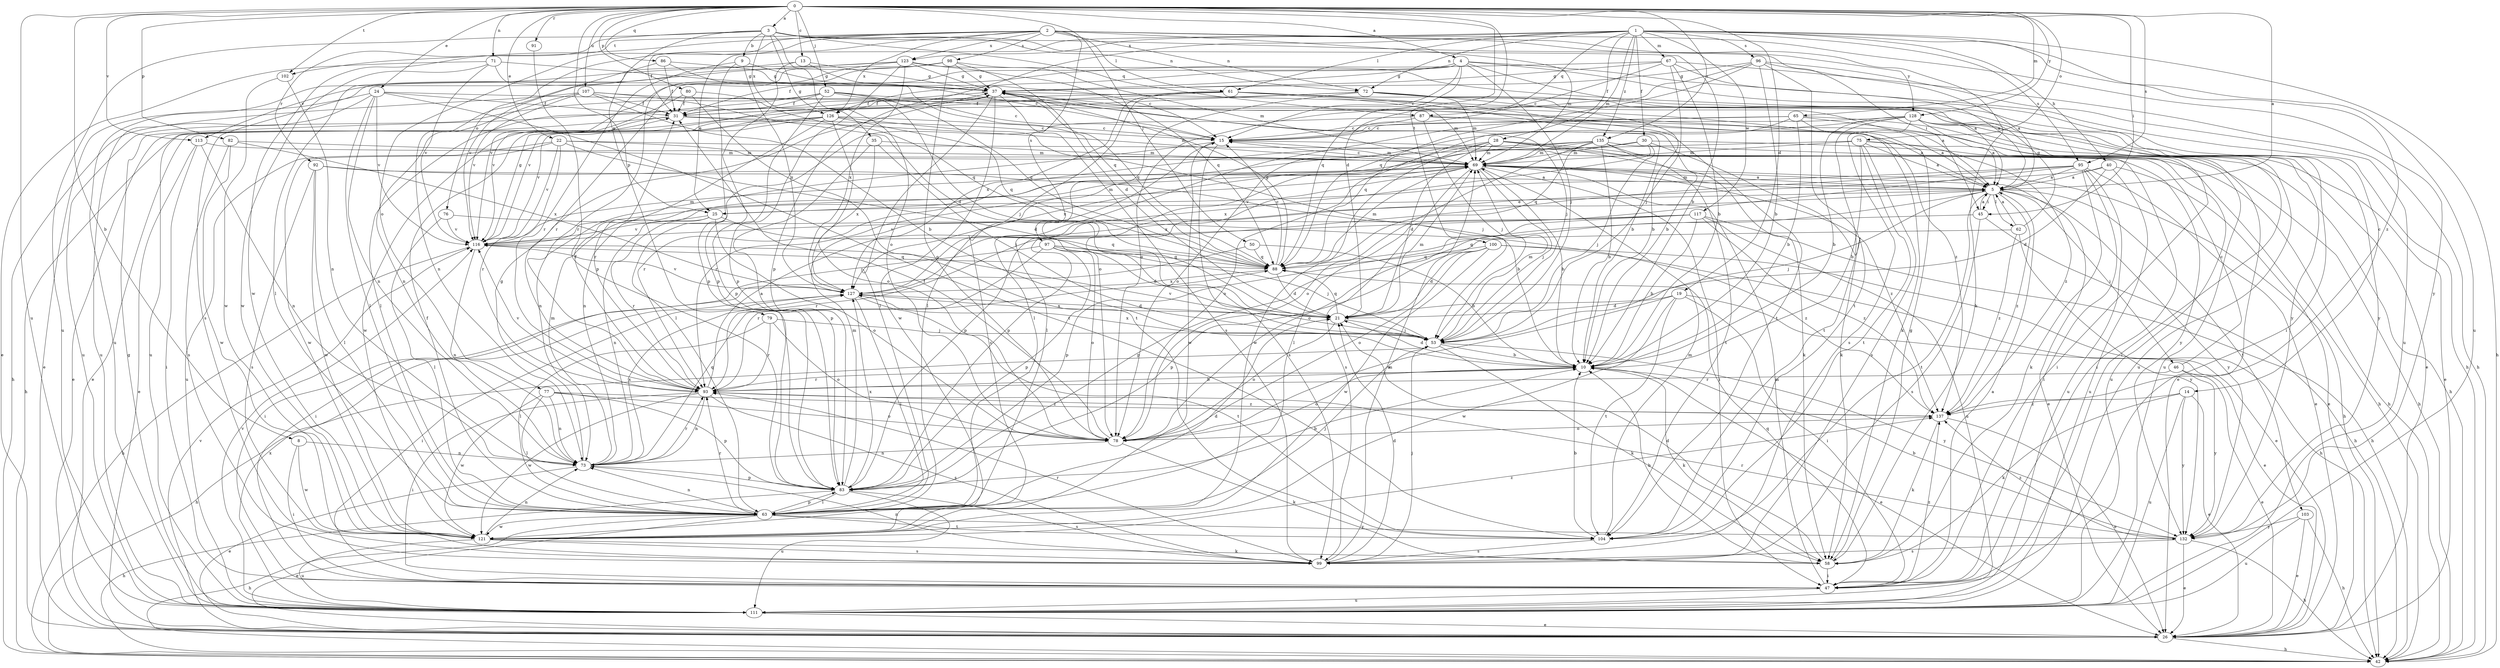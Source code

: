 strict digraph  {
0;
1;
2;
3;
4;
5;
8;
9;
10;
13;
14;
15;
19;
21;
22;
24;
25;
26;
28;
30;
31;
35;
37;
40;
42;
45;
46;
47;
50;
52;
53;
58;
61;
62;
63;
65;
67;
69;
71;
72;
73;
75;
76;
77;
78;
79;
80;
82;
83;
86;
87;
88;
91;
92;
93;
95;
96;
97;
98;
99;
100;
102;
103;
104;
107;
111;
113;
116;
117;
121;
123;
126;
127;
128;
132;
135;
137;
0 -> 3  [label=a];
0 -> 4  [label=a];
0 -> 5  [label=a];
0 -> 8  [label=b];
0 -> 13  [label=c];
0 -> 19  [label=d];
0 -> 21  [label=d];
0 -> 22  [label=e];
0 -> 24  [label=e];
0 -> 45  [label=i];
0 -> 50  [label=j];
0 -> 52  [label=j];
0 -> 65  [label=m];
0 -> 71  [label=n];
0 -> 75  [label=o];
0 -> 79  [label=p];
0 -> 80  [label=p];
0 -> 82  [label=p];
0 -> 86  [label=q];
0 -> 91  [label=r];
0 -> 95  [label=s];
0 -> 100  [label=t];
0 -> 102  [label=t];
0 -> 107  [label=u];
0 -> 111  [label=u];
0 -> 113  [label=v];
0 -> 128  [label=y];
0 -> 135  [label=z];
1 -> 25  [label=e];
1 -> 28  [label=f];
1 -> 30  [label=f];
1 -> 40  [label=h];
1 -> 42  [label=h];
1 -> 61  [label=l];
1 -> 67  [label=m];
1 -> 69  [label=m];
1 -> 72  [label=n];
1 -> 83  [label=p];
1 -> 87  [label=q];
1 -> 95  [label=s];
1 -> 96  [label=s];
1 -> 111  [label=u];
1 -> 117  [label=w];
1 -> 123  [label=x];
1 -> 135  [label=z];
1 -> 137  [label=z];
2 -> 31  [label=f];
2 -> 58  [label=k];
2 -> 61  [label=l];
2 -> 69  [label=m];
2 -> 72  [label=n];
2 -> 76  [label=o];
2 -> 77  [label=o];
2 -> 97  [label=s];
2 -> 98  [label=s];
2 -> 102  [label=t];
2 -> 121  [label=w];
2 -> 123  [label=x];
2 -> 126  [label=x];
2 -> 128  [label=y];
2 -> 132  [label=y];
3 -> 9  [label=b];
3 -> 10  [label=b];
3 -> 25  [label=e];
3 -> 35  [label=g];
3 -> 45  [label=i];
3 -> 72  [label=n];
3 -> 78  [label=o];
3 -> 87  [label=q];
3 -> 92  [label=r];
3 -> 111  [label=u];
3 -> 126  [label=x];
4 -> 5  [label=a];
4 -> 14  [label=c];
4 -> 15  [label=c];
4 -> 37  [label=g];
4 -> 42  [label=h];
4 -> 53  [label=j];
4 -> 88  [label=q];
4 -> 113  [label=v];
4 -> 126  [label=x];
5 -> 25  [label=e];
5 -> 45  [label=i];
5 -> 46  [label=i];
5 -> 53  [label=j];
5 -> 62  [label=l];
5 -> 69  [label=m];
5 -> 78  [label=o];
5 -> 103  [label=t];
5 -> 104  [label=t];
5 -> 132  [label=y];
5 -> 137  [label=z];
8 -> 47  [label=i];
8 -> 73  [label=n];
8 -> 121  [label=w];
9 -> 37  [label=g];
9 -> 83  [label=p];
9 -> 93  [label=r];
9 -> 127  [label=x];
10 -> 21  [label=d];
10 -> 26  [label=e];
10 -> 58  [label=k];
10 -> 78  [label=o];
10 -> 93  [label=r];
13 -> 15  [label=c];
13 -> 37  [label=g];
13 -> 63  [label=l];
13 -> 83  [label=p];
14 -> 26  [label=e];
14 -> 58  [label=k];
14 -> 111  [label=u];
14 -> 132  [label=y];
14 -> 137  [label=z];
15 -> 69  [label=m];
15 -> 73  [label=n];
15 -> 99  [label=s];
15 -> 121  [label=w];
19 -> 21  [label=d];
19 -> 26  [label=e];
19 -> 47  [label=i];
19 -> 78  [label=o];
19 -> 104  [label=t];
19 -> 121  [label=w];
21 -> 53  [label=j];
21 -> 69  [label=m];
21 -> 78  [label=o];
21 -> 88  [label=q];
21 -> 127  [label=x];
22 -> 21  [label=d];
22 -> 69  [label=m];
22 -> 93  [label=r];
22 -> 111  [label=u];
22 -> 116  [label=v];
22 -> 121  [label=w];
22 -> 132  [label=y];
24 -> 26  [label=e];
24 -> 31  [label=f];
24 -> 63  [label=l];
24 -> 73  [label=n];
24 -> 104  [label=t];
24 -> 111  [label=u];
24 -> 116  [label=v];
24 -> 132  [label=y];
25 -> 69  [label=m];
25 -> 73  [label=n];
25 -> 78  [label=o];
25 -> 88  [label=q];
25 -> 93  [label=r];
25 -> 116  [label=v];
26 -> 42  [label=h];
26 -> 116  [label=v];
28 -> 21  [label=d];
28 -> 42  [label=h];
28 -> 47  [label=i];
28 -> 58  [label=k];
28 -> 63  [label=l];
28 -> 69  [label=m];
28 -> 78  [label=o];
28 -> 121  [label=w];
30 -> 42  [label=h];
30 -> 53  [label=j];
30 -> 58  [label=k];
30 -> 69  [label=m];
30 -> 93  [label=r];
30 -> 127  [label=x];
31 -> 15  [label=c];
31 -> 26  [label=e];
31 -> 69  [label=m];
31 -> 121  [label=w];
35 -> 53  [label=j];
35 -> 69  [label=m];
35 -> 83  [label=p];
35 -> 127  [label=x];
37 -> 31  [label=f];
37 -> 53  [label=j];
37 -> 58  [label=k];
37 -> 63  [label=l];
37 -> 88  [label=q];
37 -> 99  [label=s];
37 -> 121  [label=w];
40 -> 5  [label=a];
40 -> 21  [label=d];
40 -> 26  [label=e];
40 -> 83  [label=p];
40 -> 111  [label=u];
45 -> 5  [label=a];
45 -> 42  [label=h];
45 -> 88  [label=q];
45 -> 99  [label=s];
46 -> 15  [label=c];
46 -> 26  [label=e];
46 -> 93  [label=r];
46 -> 132  [label=y];
47 -> 5  [label=a];
47 -> 69  [label=m];
47 -> 88  [label=q];
47 -> 111  [label=u];
47 -> 137  [label=z];
50 -> 10  [label=b];
50 -> 47  [label=i];
50 -> 88  [label=q];
52 -> 10  [label=b];
52 -> 15  [label=c];
52 -> 31  [label=f];
52 -> 53  [label=j];
52 -> 63  [label=l];
52 -> 83  [label=p];
52 -> 88  [label=q];
52 -> 111  [label=u];
53 -> 10  [label=b];
53 -> 42  [label=h];
53 -> 58  [label=k];
53 -> 69  [label=m];
53 -> 116  [label=v];
53 -> 127  [label=x];
53 -> 132  [label=y];
58 -> 10  [label=b];
58 -> 21  [label=d];
58 -> 37  [label=g];
58 -> 47  [label=i];
61 -> 10  [label=b];
61 -> 26  [label=e];
61 -> 31  [label=f];
61 -> 63  [label=l];
61 -> 69  [label=m];
61 -> 104  [label=t];
61 -> 116  [label=v];
61 -> 127  [label=x];
62 -> 5  [label=a];
62 -> 37  [label=g];
62 -> 83  [label=p];
62 -> 132  [label=y];
62 -> 137  [label=z];
63 -> 21  [label=d];
63 -> 26  [label=e];
63 -> 31  [label=f];
63 -> 42  [label=h];
63 -> 53  [label=j];
63 -> 73  [label=n];
63 -> 83  [label=p];
63 -> 93  [label=r];
63 -> 104  [label=t];
63 -> 121  [label=w];
63 -> 132  [label=y];
65 -> 5  [label=a];
65 -> 10  [label=b];
65 -> 15  [label=c];
65 -> 42  [label=h];
65 -> 63  [label=l];
65 -> 88  [label=q];
65 -> 111  [label=u];
67 -> 5  [label=a];
67 -> 10  [label=b];
67 -> 15  [label=c];
67 -> 31  [label=f];
67 -> 37  [label=g];
67 -> 42  [label=h];
67 -> 53  [label=j];
69 -> 5  [label=a];
69 -> 10  [label=b];
69 -> 15  [label=c];
69 -> 26  [label=e];
69 -> 42  [label=h];
69 -> 47  [label=i];
69 -> 53  [label=j];
69 -> 99  [label=s];
69 -> 127  [label=x];
69 -> 137  [label=z];
71 -> 26  [label=e];
71 -> 37  [label=g];
71 -> 88  [label=q];
71 -> 116  [label=v];
71 -> 121  [label=w];
72 -> 5  [label=a];
72 -> 10  [label=b];
72 -> 31  [label=f];
72 -> 69  [label=m];
72 -> 78  [label=o];
72 -> 111  [label=u];
72 -> 132  [label=y];
73 -> 26  [label=e];
73 -> 37  [label=g];
73 -> 69  [label=m];
73 -> 83  [label=p];
73 -> 88  [label=q];
73 -> 93  [label=r];
73 -> 127  [label=x];
75 -> 5  [label=a];
75 -> 10  [label=b];
75 -> 47  [label=i];
75 -> 69  [label=m];
75 -> 73  [label=n];
75 -> 99  [label=s];
75 -> 104  [label=t];
75 -> 137  [label=z];
76 -> 63  [label=l];
76 -> 116  [label=v];
76 -> 137  [label=z];
77 -> 63  [label=l];
77 -> 73  [label=n];
77 -> 78  [label=o];
77 -> 83  [label=p];
77 -> 121  [label=w];
77 -> 137  [label=z];
78 -> 31  [label=f];
78 -> 58  [label=k];
78 -> 73  [label=n];
79 -> 53  [label=j];
79 -> 63  [label=l];
79 -> 78  [label=o];
79 -> 93  [label=r];
80 -> 31  [label=f];
80 -> 88  [label=q];
80 -> 104  [label=t];
80 -> 116  [label=v];
82 -> 69  [label=m];
82 -> 99  [label=s];
82 -> 121  [label=w];
82 -> 127  [label=x];
83 -> 10  [label=b];
83 -> 42  [label=h];
83 -> 63  [label=l];
83 -> 69  [label=m];
83 -> 99  [label=s];
83 -> 111  [label=u];
83 -> 127  [label=x];
86 -> 15  [label=c];
86 -> 31  [label=f];
86 -> 37  [label=g];
86 -> 116  [label=v];
87 -> 5  [label=a];
87 -> 15  [label=c];
87 -> 26  [label=e];
87 -> 53  [label=j];
87 -> 63  [label=l];
88 -> 15  [label=c];
88 -> 21  [label=d];
88 -> 37  [label=g];
88 -> 69  [label=m];
88 -> 127  [label=x];
91 -> 83  [label=p];
92 -> 5  [label=a];
92 -> 10  [label=b];
92 -> 63  [label=l];
92 -> 99  [label=s];
92 -> 121  [label=w];
93 -> 5  [label=a];
93 -> 10  [label=b];
93 -> 31  [label=f];
93 -> 47  [label=i];
93 -> 73  [label=n];
93 -> 99  [label=s];
93 -> 116  [label=v];
93 -> 121  [label=w];
93 -> 137  [label=z];
95 -> 5  [label=a];
95 -> 26  [label=e];
95 -> 47  [label=i];
95 -> 58  [label=k];
95 -> 63  [label=l];
95 -> 83  [label=p];
95 -> 111  [label=u];
95 -> 116  [label=v];
96 -> 5  [label=a];
96 -> 10  [label=b];
96 -> 37  [label=g];
96 -> 78  [label=o];
96 -> 88  [label=q];
96 -> 104  [label=t];
96 -> 111  [label=u];
97 -> 21  [label=d];
97 -> 47  [label=i];
97 -> 53  [label=j];
97 -> 78  [label=o];
97 -> 83  [label=p];
97 -> 88  [label=q];
97 -> 93  [label=r];
98 -> 21  [label=d];
98 -> 37  [label=g];
98 -> 69  [label=m];
98 -> 78  [label=o];
98 -> 93  [label=r];
98 -> 99  [label=s];
98 -> 116  [label=v];
99 -> 21  [label=d];
99 -> 53  [label=j];
99 -> 69  [label=m];
99 -> 73  [label=n];
99 -> 93  [label=r];
100 -> 21  [label=d];
100 -> 26  [label=e];
100 -> 42  [label=h];
100 -> 78  [label=o];
100 -> 83  [label=p];
100 -> 88  [label=q];
100 -> 121  [label=w];
102 -> 73  [label=n];
102 -> 121  [label=w];
103 -> 26  [label=e];
103 -> 42  [label=h];
103 -> 111  [label=u];
103 -> 132  [label=y];
104 -> 10  [label=b];
104 -> 69  [label=m];
104 -> 99  [label=s];
107 -> 10  [label=b];
107 -> 21  [label=d];
107 -> 31  [label=f];
107 -> 42  [label=h];
107 -> 73  [label=n];
107 -> 116  [label=v];
107 -> 137  [label=z];
111 -> 26  [label=e];
111 -> 37  [label=g];
111 -> 116  [label=v];
111 -> 127  [label=x];
113 -> 26  [label=e];
113 -> 47  [label=i];
113 -> 69  [label=m];
113 -> 73  [label=n];
116 -> 37  [label=g];
116 -> 42  [label=h];
116 -> 69  [label=m];
116 -> 73  [label=n];
116 -> 88  [label=q];
117 -> 10  [label=b];
117 -> 42  [label=h];
117 -> 83  [label=p];
117 -> 93  [label=r];
117 -> 111  [label=u];
117 -> 116  [label=v];
117 -> 137  [label=z];
121 -> 15  [label=c];
121 -> 58  [label=k];
121 -> 73  [label=n];
121 -> 99  [label=s];
121 -> 111  [label=u];
121 -> 137  [label=z];
123 -> 37  [label=g];
123 -> 47  [label=i];
123 -> 73  [label=n];
123 -> 83  [label=p];
123 -> 88  [label=q];
123 -> 93  [label=r];
123 -> 111  [label=u];
123 -> 127  [label=x];
126 -> 15  [label=c];
126 -> 26  [label=e];
126 -> 42  [label=h];
126 -> 53  [label=j];
126 -> 78  [label=o];
126 -> 88  [label=q];
126 -> 93  [label=r];
126 -> 116  [label=v];
127 -> 21  [label=d];
127 -> 47  [label=i];
127 -> 63  [label=l];
127 -> 104  [label=t];
127 -> 116  [label=v];
128 -> 5  [label=a];
128 -> 10  [label=b];
128 -> 15  [label=c];
128 -> 26  [label=e];
128 -> 47  [label=i];
128 -> 78  [label=o];
128 -> 99  [label=s];
128 -> 104  [label=t];
128 -> 111  [label=u];
132 -> 10  [label=b];
132 -> 26  [label=e];
132 -> 42  [label=h];
132 -> 93  [label=r];
132 -> 99  [label=s];
132 -> 137  [label=z];
135 -> 10  [label=b];
135 -> 42  [label=h];
135 -> 69  [label=m];
135 -> 78  [label=o];
135 -> 88  [label=q];
135 -> 93  [label=r];
135 -> 104  [label=t];
135 -> 111  [label=u];
135 -> 127  [label=x];
137 -> 26  [label=e];
137 -> 58  [label=k];
137 -> 78  [label=o];
}

